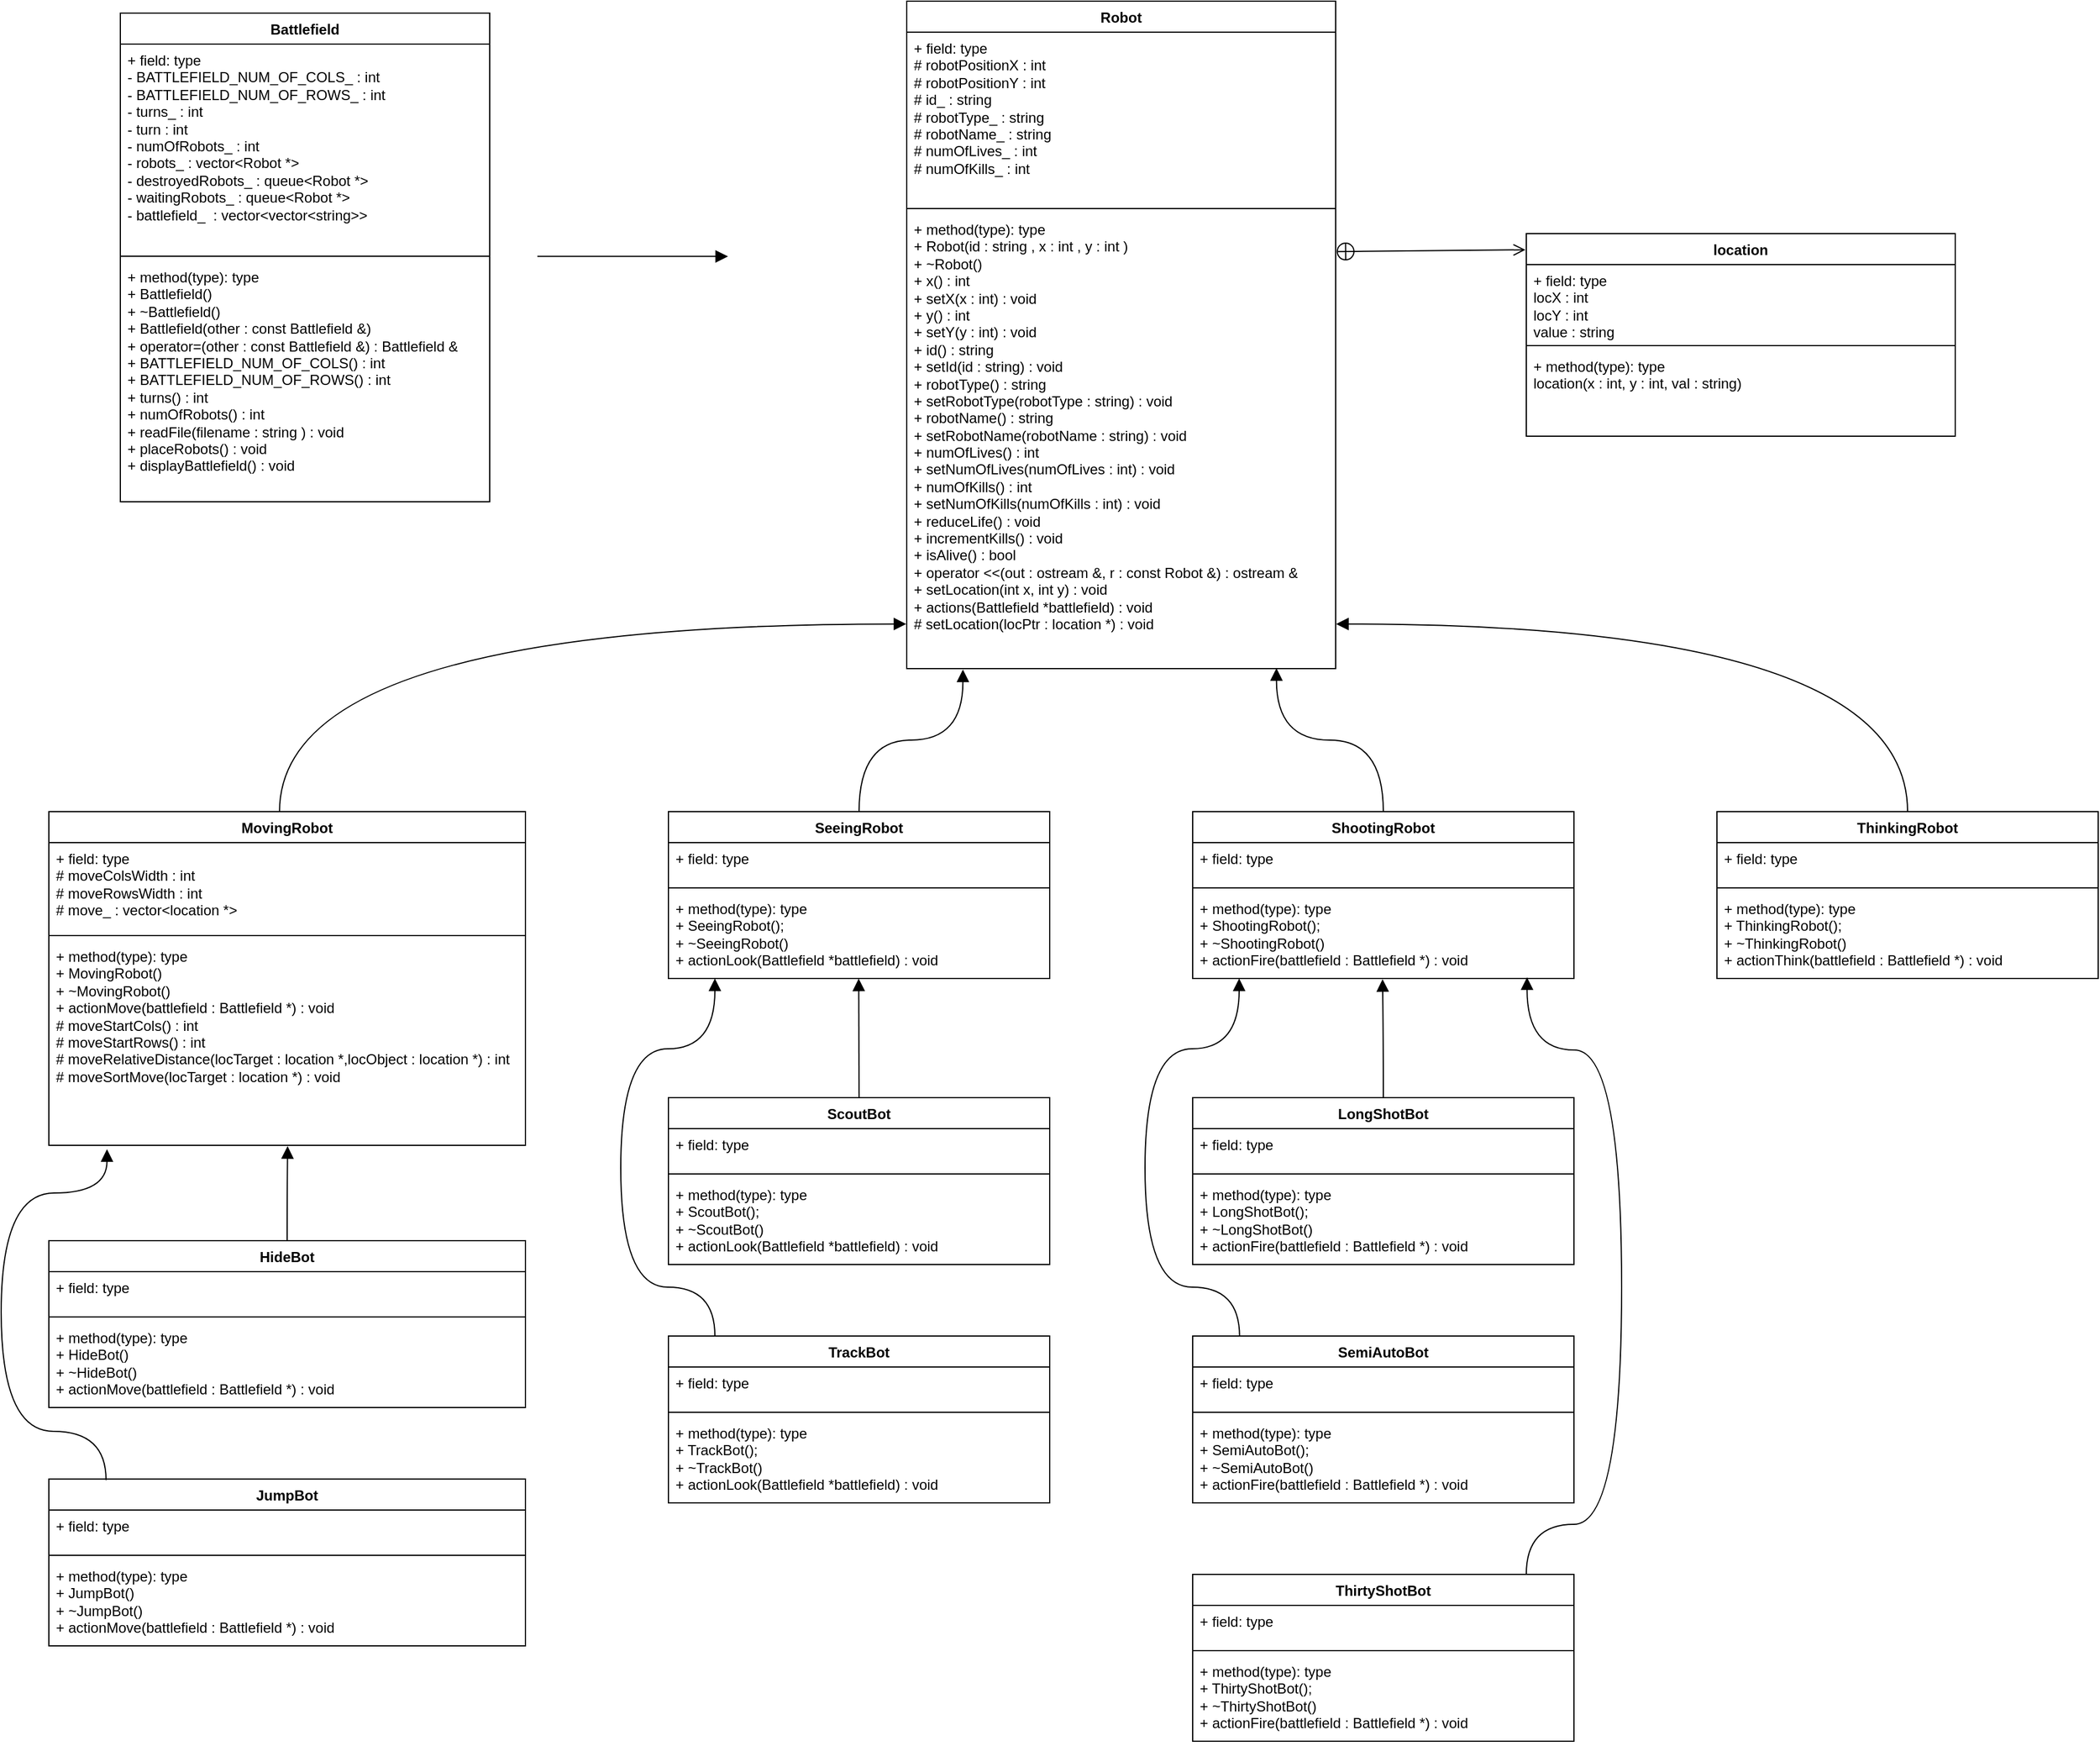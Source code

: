 <mxfile version="27.0.9">
  <diagram id="zoCXydCkctltuRsv51IL" name="Page-1">
    <mxGraphModel dx="782" dy="1048" grid="1" gridSize="10" guides="1" tooltips="1" connect="1" arrows="1" fold="1" page="1" pageScale="1" pageWidth="850" pageHeight="1100" math="0" shadow="0">
      <root>
        <mxCell id="0" />
        <mxCell id="1" parent="0" />
        <mxCell id="tIdZeXWYgV82YrUBsXAL-1" value="Robot" style="swimlane;fontStyle=1;align=center;verticalAlign=top;childLayout=stackLayout;horizontal=1;startSize=26;horizontalStack=0;resizeParent=1;resizeParentMax=0;resizeLast=0;collapsible=1;marginBottom=0;whiteSpace=wrap;html=1;" parent="1" vertex="1">
          <mxGeometry x="1280" y="120" width="360" height="560" as="geometry" />
        </mxCell>
        <mxCell id="tIdZeXWYgV82YrUBsXAL-2" value="&lt;div&gt;+ field: type&lt;/div&gt;&lt;div&gt;# robotPositionX : int&lt;/div&gt;&lt;div&gt;# robotPositionY : int&lt;/div&gt;&lt;div&gt;# id_ : string&lt;/div&gt;&lt;div&gt;# robotType_ : string&lt;/div&gt;&lt;div&gt;# robotName_ : string&lt;/div&gt;&lt;div&gt;# numOfLives_ : int&lt;/div&gt;&lt;div&gt;# numOfKills_ : int&lt;/div&gt;" style="text;strokeColor=none;fillColor=none;align=left;verticalAlign=top;spacingLeft=4;spacingRight=4;overflow=hidden;rotatable=0;points=[[0,0.5],[1,0.5]];portConstraint=eastwest;whiteSpace=wrap;html=1;" parent="tIdZeXWYgV82YrUBsXAL-1" vertex="1">
          <mxGeometry y="26" width="360" height="144" as="geometry" />
        </mxCell>
        <mxCell id="tIdZeXWYgV82YrUBsXAL-3" value="" style="line;strokeWidth=1;fillColor=none;align=left;verticalAlign=middle;spacingTop=-1;spacingLeft=3;spacingRight=3;rotatable=0;labelPosition=right;points=[];portConstraint=eastwest;strokeColor=inherit;" parent="tIdZeXWYgV82YrUBsXAL-1" vertex="1">
          <mxGeometry y="170" width="360" height="8" as="geometry" />
        </mxCell>
        <mxCell id="tIdZeXWYgV82YrUBsXAL-4" value="&lt;div&gt;+ method(type): type&lt;/div&gt;&lt;div&gt;+ Robot(id : string , x : int , y : int )&lt;/div&gt;&lt;div&gt;+ ~Robot()&lt;/div&gt;&lt;div&gt;+ x() : int&lt;/div&gt;&lt;div&gt;+ setX(x : int) : void&lt;/div&gt;&lt;div&gt;+ y() : int&lt;/div&gt;&lt;div&gt;+ setY(y : int) : void &lt;br&gt;&lt;/div&gt;&lt;div&gt;+ id() : string&lt;/div&gt;&lt;div&gt;+ setId(id : string) : void&lt;/div&gt;&lt;div&gt;+ robotType() : string&lt;/div&gt;&lt;div&gt;+ setRobotType(robotType : string) : void&lt;/div&gt;&lt;div&gt;+ robotName() : string&lt;/div&gt;&lt;div&gt;+ setRobotName(robotName : string) : void&lt;/div&gt;&lt;div&gt;+ numOfLives() : int&lt;/div&gt;&lt;div&gt;+ setNumOfLives(numOfLives : int) : void&lt;/div&gt;&lt;div&gt;+ numOfKills() : int&lt;/div&gt;&lt;div&gt;+ setNumOfKills(numOfKills : int) : void&lt;/div&gt;&lt;div&gt;+ reduceLife() : void&lt;/div&gt;&lt;div&gt;+ incrementKills() : void&lt;/div&gt;&lt;div&gt;+ isAlive() : bool&lt;/div&gt;&lt;div&gt;+ operator &amp;lt;&amp;lt;(out : ostream &amp;amp;, r : const Robot &amp;amp;) : ostream &amp;amp;&lt;/div&gt;&lt;div&gt;+ setLocation(int x, int y) : void&lt;/div&gt;&lt;div&gt;+ actions(Battlefield *battlefield) : void&lt;/div&gt;&lt;div&gt;# setLocation(locPtr : location *) : void&lt;/div&gt;" style="text;strokeColor=none;fillColor=none;align=left;verticalAlign=top;spacingLeft=4;spacingRight=4;overflow=hidden;rotatable=0;points=[[0,0.5],[1,0.5]];portConstraint=eastwest;whiteSpace=wrap;html=1;" parent="tIdZeXWYgV82YrUBsXAL-1" vertex="1">
          <mxGeometry y="178" width="360" height="382" as="geometry" />
        </mxCell>
        <mxCell id="ncXmUl3r5JDv5Fd3TMFn-1" value="Battlefield" style="swimlane;fontStyle=1;align=center;verticalAlign=top;childLayout=stackLayout;horizontal=1;startSize=26;horizontalStack=0;resizeParent=1;resizeParentMax=0;resizeLast=0;collapsible=1;marginBottom=0;whiteSpace=wrap;html=1;" parent="1" vertex="1">
          <mxGeometry x="620" y="130" width="310" height="410" as="geometry" />
        </mxCell>
        <mxCell id="ncXmUl3r5JDv5Fd3TMFn-2" value="&lt;div&gt;+ field: type&lt;br&gt;- BATTLEFIELD_NUM_OF_COLS_ : int&lt;/div&gt;&lt;div&gt;- BATTLEFIELD_NUM_OF_ROWS_ : int&lt;br&gt;- turns_ : int&amp;nbsp;&lt;/div&gt;&lt;div&gt;- turn :&amp;nbsp;int&lt;/div&gt;&lt;div&gt;- numOfRobots_ : int&lt;/div&gt;&lt;div&gt;- robots_ : vector&amp;lt;Robot *&amp;gt;&lt;br&gt;- destroyedRobots_ : queue&amp;lt;Robot *&amp;gt;&lt;br&gt;- waitingRobots_ : queue&amp;lt;Robot *&amp;gt;&lt;br&gt;- battlefield_&amp;nbsp; : vector&amp;lt;vector&amp;lt;string&amp;gt;&amp;gt;&lt;/div&gt;" style="text;strokeColor=none;fillColor=none;align=left;verticalAlign=top;spacingLeft=4;spacingRight=4;overflow=hidden;rotatable=0;points=[[0,0.5],[1,0.5]];portConstraint=eastwest;whiteSpace=wrap;html=1;" parent="ncXmUl3r5JDv5Fd3TMFn-1" vertex="1">
          <mxGeometry y="26" width="310" height="174" as="geometry" />
        </mxCell>
        <mxCell id="ncXmUl3r5JDv5Fd3TMFn-3" value="" style="line;strokeWidth=1;fillColor=none;align=left;verticalAlign=middle;spacingTop=-1;spacingLeft=3;spacingRight=3;rotatable=0;labelPosition=right;points=[];portConstraint=eastwest;strokeColor=inherit;" parent="ncXmUl3r5JDv5Fd3TMFn-1" vertex="1">
          <mxGeometry y="200" width="310" height="8" as="geometry" />
        </mxCell>
        <mxCell id="ncXmUl3r5JDv5Fd3TMFn-4" value="+ method(type): type&lt;br&gt;+ Battlefield()&lt;br&gt;+ ~Battlefield()&lt;br&gt;+ Battlefield(other : const Battlefield &amp;amp;)&lt;br&gt;+ operator=(other : const Battlefield &amp;amp;) : Battlefield &amp;amp;&lt;br&gt;+ BATTLEFIELD_NUM_OF_COLS() : int&lt;br&gt;+ BATTLEFIELD_NUM_OF_ROWS() : int&lt;br&gt;+ turns() : int&lt;br&gt;+ numOfRobots() : int&lt;br&gt;+ readFile(filename : string ) : void&lt;br&gt;+ placeRobots() : void&lt;br&gt;+ displayBattlefield() : void" style="text;strokeColor=none;fillColor=none;align=left;verticalAlign=top;spacingLeft=4;spacingRight=4;overflow=hidden;rotatable=0;points=[[0,0.5],[1,0.5]];portConstraint=eastwest;whiteSpace=wrap;html=1;" parent="ncXmUl3r5JDv5Fd3TMFn-1" vertex="1">
          <mxGeometry y="208" width="310" height="202" as="geometry" />
        </mxCell>
        <mxCell id="oOBSI1VlpClQHZ700OyM-1" value="MovingRobot" style="swimlane;fontStyle=1;align=center;verticalAlign=top;childLayout=stackLayout;horizontal=1;startSize=26;horizontalStack=0;resizeParent=1;resizeParentMax=0;resizeLast=0;collapsible=1;marginBottom=0;whiteSpace=wrap;html=1;" parent="1" vertex="1">
          <mxGeometry x="560" y="800" width="400" height="280" as="geometry" />
        </mxCell>
        <mxCell id="oOBSI1VlpClQHZ700OyM-2" value="&lt;div&gt;+ field: type&lt;/div&gt;&lt;div&gt;# moveColsWidth : int&lt;/div&gt;&lt;div&gt;# moveRowsWidth : int&lt;br&gt;# move_ : vector&amp;lt;location *&amp;gt;&lt;/div&gt;" style="text;strokeColor=none;fillColor=none;align=left;verticalAlign=top;spacingLeft=4;spacingRight=4;overflow=hidden;rotatable=0;points=[[0,0.5],[1,0.5]];portConstraint=eastwest;whiteSpace=wrap;html=1;" parent="oOBSI1VlpClQHZ700OyM-1" vertex="1">
          <mxGeometry y="26" width="400" height="74" as="geometry" />
        </mxCell>
        <mxCell id="oOBSI1VlpClQHZ700OyM-3" value="" style="line;strokeWidth=1;fillColor=none;align=left;verticalAlign=middle;spacingTop=-1;spacingLeft=3;spacingRight=3;rotatable=0;labelPosition=right;points=[];portConstraint=eastwest;strokeColor=inherit;" parent="oOBSI1VlpClQHZ700OyM-1" vertex="1">
          <mxGeometry y="100" width="400" height="8" as="geometry" />
        </mxCell>
        <mxCell id="oOBSI1VlpClQHZ700OyM-4" value="&lt;div&gt;+ method(type): type&lt;/div&gt;&lt;div&gt;+ MovingRobot()&lt;/div&gt;&lt;div&gt;+ ~MovingRobot()&lt;/div&gt;+ actionMove(battlefield : Battlefield *) : void&lt;br&gt;&lt;div&gt;# moveStartCols() : int&lt;/div&gt;&lt;div&gt;# moveStartRows() : int&lt;/div&gt;&lt;div&gt;# moveRelativeDistance(locTarget : location *,locObject : location *) : int&lt;/div&gt;&lt;div&gt;# moveSortMove(locTarget : location *) : void&lt;/div&gt;" style="text;strokeColor=none;fillColor=none;align=left;verticalAlign=top;spacingLeft=4;spacingRight=4;overflow=hidden;rotatable=0;points=[[0,0.5],[1,0.5]];portConstraint=eastwest;whiteSpace=wrap;html=1;" parent="oOBSI1VlpClQHZ700OyM-1" vertex="1">
          <mxGeometry y="108" width="400" height="172" as="geometry" />
        </mxCell>
        <mxCell id="oOBSI1VlpClQHZ700OyM-5" value="SeeingRobot" style="swimlane;fontStyle=1;align=center;verticalAlign=top;childLayout=stackLayout;horizontal=1;startSize=26;horizontalStack=0;resizeParent=1;resizeParentMax=0;resizeLast=0;collapsible=1;marginBottom=0;whiteSpace=wrap;html=1;" parent="1" vertex="1">
          <mxGeometry x="1080" y="800" width="320" height="140" as="geometry" />
        </mxCell>
        <mxCell id="oOBSI1VlpClQHZ700OyM-6" value="&lt;div&gt;+ field: type&lt;/div&gt;&lt;div&gt;&lt;br&gt;&lt;/div&gt;" style="text;strokeColor=none;fillColor=none;align=left;verticalAlign=top;spacingLeft=4;spacingRight=4;overflow=hidden;rotatable=0;points=[[0,0.5],[1,0.5]];portConstraint=eastwest;whiteSpace=wrap;html=1;" parent="oOBSI1VlpClQHZ700OyM-5" vertex="1">
          <mxGeometry y="26" width="320" height="34" as="geometry" />
        </mxCell>
        <mxCell id="oOBSI1VlpClQHZ700OyM-7" value="" style="line;strokeWidth=1;fillColor=none;align=left;verticalAlign=middle;spacingTop=-1;spacingLeft=3;spacingRight=3;rotatable=0;labelPosition=right;points=[];portConstraint=eastwest;strokeColor=inherit;" parent="oOBSI1VlpClQHZ700OyM-5" vertex="1">
          <mxGeometry y="60" width="320" height="8" as="geometry" />
        </mxCell>
        <mxCell id="oOBSI1VlpClQHZ700OyM-8" value="&lt;div&gt;+ method(type): type&lt;/div&gt;&lt;div&gt;+ SeeingRobot();&lt;/div&gt;&lt;div&gt;+ ~SeeingRobot()&lt;/div&gt;+ actionLook(Battlefield *battlefield) : void" style="text;strokeColor=none;fillColor=none;align=left;verticalAlign=top;spacingLeft=4;spacingRight=4;overflow=hidden;rotatable=0;points=[[0,0.5],[1,0.5]];portConstraint=eastwest;whiteSpace=wrap;html=1;" parent="oOBSI1VlpClQHZ700OyM-5" vertex="1">
          <mxGeometry y="68" width="320" height="72" as="geometry" />
        </mxCell>
        <mxCell id="oOBSI1VlpClQHZ700OyM-9" value="ShootingRobot" style="swimlane;fontStyle=1;align=center;verticalAlign=top;childLayout=stackLayout;horizontal=1;startSize=26;horizontalStack=0;resizeParent=1;resizeParentMax=0;resizeLast=0;collapsible=1;marginBottom=0;whiteSpace=wrap;html=1;" parent="1" vertex="1">
          <mxGeometry x="1520" y="800" width="320" height="140" as="geometry" />
        </mxCell>
        <mxCell id="oOBSI1VlpClQHZ700OyM-10" value="&lt;div&gt;+ field: type&lt;/div&gt;&lt;div&gt;&lt;br&gt;&lt;/div&gt;" style="text;strokeColor=none;fillColor=none;align=left;verticalAlign=top;spacingLeft=4;spacingRight=4;overflow=hidden;rotatable=0;points=[[0,0.5],[1,0.5]];portConstraint=eastwest;whiteSpace=wrap;html=1;" parent="oOBSI1VlpClQHZ700OyM-9" vertex="1">
          <mxGeometry y="26" width="320" height="34" as="geometry" />
        </mxCell>
        <mxCell id="oOBSI1VlpClQHZ700OyM-11" value="" style="line;strokeWidth=1;fillColor=none;align=left;verticalAlign=middle;spacingTop=-1;spacingLeft=3;spacingRight=3;rotatable=0;labelPosition=right;points=[];portConstraint=eastwest;strokeColor=inherit;" parent="oOBSI1VlpClQHZ700OyM-9" vertex="1">
          <mxGeometry y="60" width="320" height="8" as="geometry" />
        </mxCell>
        <mxCell id="oOBSI1VlpClQHZ700OyM-12" value="&lt;div&gt;+ method(type): type&lt;/div&gt;+ ShootingRobot();&lt;br&gt;&lt;div&gt;+ ~ShootingRobot()&lt;/div&gt;&lt;div&gt;+ actionFire(battlefield : Battlefield *) : void&lt;/div&gt;" style="text;strokeColor=none;fillColor=none;align=left;verticalAlign=top;spacingLeft=4;spacingRight=4;overflow=hidden;rotatable=0;points=[[0,0.5],[1,0.5]];portConstraint=eastwest;whiteSpace=wrap;html=1;" parent="oOBSI1VlpClQHZ700OyM-9" vertex="1">
          <mxGeometry y="68" width="320" height="72" as="geometry" />
        </mxCell>
        <mxCell id="oOBSI1VlpClQHZ700OyM-13" value="ThinkingRobot" style="swimlane;fontStyle=1;align=center;verticalAlign=top;childLayout=stackLayout;horizontal=1;startSize=26;horizontalStack=0;resizeParent=1;resizeParentMax=0;resizeLast=0;collapsible=1;marginBottom=0;whiteSpace=wrap;html=1;" parent="1" vertex="1">
          <mxGeometry x="1960" y="800" width="320" height="140" as="geometry" />
        </mxCell>
        <mxCell id="oOBSI1VlpClQHZ700OyM-14" value="&lt;div&gt;+ field: type&lt;/div&gt;&lt;div&gt;&lt;br&gt;&lt;/div&gt;" style="text;strokeColor=none;fillColor=none;align=left;verticalAlign=top;spacingLeft=4;spacingRight=4;overflow=hidden;rotatable=0;points=[[0,0.5],[1,0.5]];portConstraint=eastwest;whiteSpace=wrap;html=1;" parent="oOBSI1VlpClQHZ700OyM-13" vertex="1">
          <mxGeometry y="26" width="320" height="34" as="geometry" />
        </mxCell>
        <mxCell id="oOBSI1VlpClQHZ700OyM-15" value="" style="line;strokeWidth=1;fillColor=none;align=left;verticalAlign=middle;spacingTop=-1;spacingLeft=3;spacingRight=3;rotatable=0;labelPosition=right;points=[];portConstraint=eastwest;strokeColor=inherit;" parent="oOBSI1VlpClQHZ700OyM-13" vertex="1">
          <mxGeometry y="60" width="320" height="8" as="geometry" />
        </mxCell>
        <mxCell id="oOBSI1VlpClQHZ700OyM-16" value="&lt;div&gt;+ method(type): type&lt;/div&gt;&lt;div&gt;+ ThinkingRobot();&lt;/div&gt;&lt;div&gt;+ ~ThinkingRobot()&lt;/div&gt;&lt;div&gt;+ actionThink(battlefield : Battlefield *) : void&lt;/div&gt;" style="text;strokeColor=none;fillColor=none;align=left;verticalAlign=top;spacingLeft=4;spacingRight=4;overflow=hidden;rotatable=0;points=[[0,0.5],[1,0.5]];portConstraint=eastwest;whiteSpace=wrap;html=1;" parent="oOBSI1VlpClQHZ700OyM-13" vertex="1">
          <mxGeometry y="68" width="320" height="72" as="geometry" />
        </mxCell>
        <mxCell id="oOBSI1VlpClQHZ700OyM-20" value="" style="endArrow=block;endFill=1;html=1;edgeStyle=orthogonalEdgeStyle;align=left;verticalAlign=top;rounded=0;fontSize=12;startSize=8;endSize=8;curved=1;" parent="1" edge="1">
          <mxGeometry x="-1" relative="1" as="geometry">
            <mxPoint x="970" y="334.17" as="sourcePoint" />
            <mxPoint x="1130" y="334.17" as="targetPoint" />
          </mxGeometry>
        </mxCell>
        <mxCell id="oOBSI1VlpClQHZ700OyM-22" value="" style="endArrow=block;endFill=1;html=1;edgeStyle=orthogonalEdgeStyle;align=left;verticalAlign=top;rounded=0;fontSize=12;startSize=8;endSize=8;curved=1;exitX=0.484;exitY=0;exitDx=0;exitDy=0;exitPerimeter=0;entryX=-0.001;entryY=0.902;entryDx=0;entryDy=0;entryPerimeter=0;" parent="1" source="oOBSI1VlpClQHZ700OyM-1" target="tIdZeXWYgV82YrUBsXAL-4" edge="1">
          <mxGeometry x="-1" relative="1" as="geometry">
            <mxPoint x="960" y="760" as="sourcePoint" />
            <mxPoint x="1120" y="760" as="targetPoint" />
          </mxGeometry>
        </mxCell>
        <mxCell id="oOBSI1VlpClQHZ700OyM-23" value="" style="endArrow=block;endFill=1;html=1;edgeStyle=orthogonalEdgeStyle;align=left;verticalAlign=top;rounded=0;fontSize=12;startSize=8;endSize=8;curved=1;exitX=0.5;exitY=0;exitDx=0;exitDy=0;entryX=0.131;entryY=1.002;entryDx=0;entryDy=0;entryPerimeter=0;" parent="1" source="oOBSI1VlpClQHZ700OyM-5" target="tIdZeXWYgV82YrUBsXAL-4" edge="1">
          <mxGeometry x="-1" relative="1" as="geometry">
            <mxPoint x="1260" y="770" as="sourcePoint" />
            <mxPoint x="1370" y="710" as="targetPoint" />
          </mxGeometry>
        </mxCell>
        <mxCell id="oOBSI1VlpClQHZ700OyM-24" value="" style="endArrow=block;endFill=1;html=1;edgeStyle=orthogonalEdgeStyle;align=left;verticalAlign=top;rounded=0;fontSize=12;startSize=8;endSize=8;curved=1;exitX=0.5;exitY=0;exitDx=0;exitDy=0;entryX=0.862;entryY=0.999;entryDx=0;entryDy=0;entryPerimeter=0;" parent="1" source="oOBSI1VlpClQHZ700OyM-9" target="tIdZeXWYgV82YrUBsXAL-4" edge="1">
          <mxGeometry x="-1" relative="1" as="geometry">
            <mxPoint x="1720" y="770" as="sourcePoint" />
            <mxPoint x="1640" y="740" as="targetPoint" />
          </mxGeometry>
        </mxCell>
        <mxCell id="oOBSI1VlpClQHZ700OyM-25" value="" style="endArrow=block;endFill=1;html=1;edgeStyle=orthogonalEdgeStyle;align=left;verticalAlign=top;rounded=0;fontSize=12;startSize=8;endSize=8;curved=1;exitX=0.5;exitY=0;exitDx=0;exitDy=0;entryX=1.001;entryY=0.902;entryDx=0;entryDy=0;entryPerimeter=0;" parent="1" source="oOBSI1VlpClQHZ700OyM-13" target="tIdZeXWYgV82YrUBsXAL-4" edge="1">
          <mxGeometry x="-1" relative="1" as="geometry">
            <mxPoint x="1970" y="800" as="sourcePoint" />
            <mxPoint x="1930" y="730" as="targetPoint" />
          </mxGeometry>
        </mxCell>
        <mxCell id="tBobR_7DxXMw_WLZoEAN-1" value="JumpBot" style="swimlane;fontStyle=1;align=center;verticalAlign=top;childLayout=stackLayout;horizontal=1;startSize=26;horizontalStack=0;resizeParent=1;resizeParentMax=0;resizeLast=0;collapsible=1;marginBottom=0;whiteSpace=wrap;html=1;" parent="1" vertex="1">
          <mxGeometry x="560" y="1360" width="400" height="140" as="geometry" />
        </mxCell>
        <mxCell id="tBobR_7DxXMw_WLZoEAN-2" value="&lt;div&gt;+ field: type&lt;/div&gt;&lt;div&gt;&lt;br&gt;&lt;/div&gt;" style="text;strokeColor=none;fillColor=none;align=left;verticalAlign=top;spacingLeft=4;spacingRight=4;overflow=hidden;rotatable=0;points=[[0,0.5],[1,0.5]];portConstraint=eastwest;whiteSpace=wrap;html=1;" parent="tBobR_7DxXMw_WLZoEAN-1" vertex="1">
          <mxGeometry y="26" width="400" height="34" as="geometry" />
        </mxCell>
        <mxCell id="tBobR_7DxXMw_WLZoEAN-3" value="" style="line;strokeWidth=1;fillColor=none;align=left;verticalAlign=middle;spacingTop=-1;spacingLeft=3;spacingRight=3;rotatable=0;labelPosition=right;points=[];portConstraint=eastwest;strokeColor=inherit;" parent="tBobR_7DxXMw_WLZoEAN-1" vertex="1">
          <mxGeometry y="60" width="400" height="8" as="geometry" />
        </mxCell>
        <mxCell id="tBobR_7DxXMw_WLZoEAN-4" value="&lt;div&gt;+ method(type): type&lt;/div&gt;&lt;div&gt;+&amp;nbsp;JumpBot()&lt;/div&gt;&lt;div&gt;+ ~JumpBot()&lt;/div&gt;+ actionMove(battlefield : Battlefield *) : void" style="text;strokeColor=none;fillColor=none;align=left;verticalAlign=top;spacingLeft=4;spacingRight=4;overflow=hidden;rotatable=0;points=[[0,0.5],[1,0.5]];portConstraint=eastwest;whiteSpace=wrap;html=1;" parent="tBobR_7DxXMw_WLZoEAN-1" vertex="1">
          <mxGeometry y="68" width="400" height="72" as="geometry" />
        </mxCell>
        <mxCell id="tBobR_7DxXMw_WLZoEAN-5" value="HideBot" style="swimlane;fontStyle=1;align=center;verticalAlign=top;childLayout=stackLayout;horizontal=1;startSize=26;horizontalStack=0;resizeParent=1;resizeParentMax=0;resizeLast=0;collapsible=1;marginBottom=0;whiteSpace=wrap;html=1;" parent="1" vertex="1">
          <mxGeometry x="560" y="1160" width="400" height="140" as="geometry" />
        </mxCell>
        <mxCell id="tBobR_7DxXMw_WLZoEAN-6" value="&lt;div&gt;+ field: type&lt;/div&gt;&lt;div&gt;&lt;br&gt;&lt;/div&gt;" style="text;strokeColor=none;fillColor=none;align=left;verticalAlign=top;spacingLeft=4;spacingRight=4;overflow=hidden;rotatable=0;points=[[0,0.5],[1,0.5]];portConstraint=eastwest;whiteSpace=wrap;html=1;" parent="tBobR_7DxXMw_WLZoEAN-5" vertex="1">
          <mxGeometry y="26" width="400" height="34" as="geometry" />
        </mxCell>
        <mxCell id="tBobR_7DxXMw_WLZoEAN-7" value="" style="line;strokeWidth=1;fillColor=none;align=left;verticalAlign=middle;spacingTop=-1;spacingLeft=3;spacingRight=3;rotatable=0;labelPosition=right;points=[];portConstraint=eastwest;strokeColor=inherit;" parent="tBobR_7DxXMw_WLZoEAN-5" vertex="1">
          <mxGeometry y="60" width="400" height="8" as="geometry" />
        </mxCell>
        <mxCell id="tBobR_7DxXMw_WLZoEAN-8" value="&lt;div&gt;+ method(type): type&lt;/div&gt;&lt;div&gt;+ HideBot()&lt;/div&gt;&lt;div&gt;+ ~HideBot()&lt;/div&gt;+ actionMove(battlefield : Battlefield *) : void" style="text;strokeColor=none;fillColor=none;align=left;verticalAlign=top;spacingLeft=4;spacingRight=4;overflow=hidden;rotatable=0;points=[[0,0.5],[1,0.5]];portConstraint=eastwest;whiteSpace=wrap;html=1;" parent="tBobR_7DxXMw_WLZoEAN-5" vertex="1">
          <mxGeometry y="68" width="400" height="72" as="geometry" />
        </mxCell>
        <mxCell id="tBobR_7DxXMw_WLZoEAN-9" value="LongShotBot" style="swimlane;fontStyle=1;align=center;verticalAlign=top;childLayout=stackLayout;horizontal=1;startSize=26;horizontalStack=0;resizeParent=1;resizeParentMax=0;resizeLast=0;collapsible=1;marginBottom=0;whiteSpace=wrap;html=1;" parent="1" vertex="1">
          <mxGeometry x="1520" y="1040" width="320" height="140" as="geometry" />
        </mxCell>
        <mxCell id="tBobR_7DxXMw_WLZoEAN-10" value="&lt;div&gt;+ field: type&lt;/div&gt;&lt;div&gt;&lt;br&gt;&lt;/div&gt;" style="text;strokeColor=none;fillColor=none;align=left;verticalAlign=top;spacingLeft=4;spacingRight=4;overflow=hidden;rotatable=0;points=[[0,0.5],[1,0.5]];portConstraint=eastwest;whiteSpace=wrap;html=1;" parent="tBobR_7DxXMw_WLZoEAN-9" vertex="1">
          <mxGeometry y="26" width="320" height="34" as="geometry" />
        </mxCell>
        <mxCell id="tBobR_7DxXMw_WLZoEAN-11" value="" style="line;strokeWidth=1;fillColor=none;align=left;verticalAlign=middle;spacingTop=-1;spacingLeft=3;spacingRight=3;rotatable=0;labelPosition=right;points=[];portConstraint=eastwest;strokeColor=inherit;" parent="tBobR_7DxXMw_WLZoEAN-9" vertex="1">
          <mxGeometry y="60" width="320" height="8" as="geometry" />
        </mxCell>
        <mxCell id="tBobR_7DxXMw_WLZoEAN-12" value="&lt;div&gt;+ method(type): type&lt;/div&gt;+&amp;nbsp;LongShotBot();&lt;br&gt;&lt;div&gt;+ ~LongShotBot()&lt;/div&gt;&lt;div&gt;+ actionFire(battlefield : Battlefield *) : void&lt;/div&gt;" style="text;strokeColor=none;fillColor=none;align=left;verticalAlign=top;spacingLeft=4;spacingRight=4;overflow=hidden;rotatable=0;points=[[0,0.5],[1,0.5]];portConstraint=eastwest;whiteSpace=wrap;html=1;" parent="tBobR_7DxXMw_WLZoEAN-9" vertex="1">
          <mxGeometry y="68" width="320" height="72" as="geometry" />
        </mxCell>
        <mxCell id="tBobR_7DxXMw_WLZoEAN-13" value="SemiAutoBot" style="swimlane;fontStyle=1;align=center;verticalAlign=top;childLayout=stackLayout;horizontal=1;startSize=26;horizontalStack=0;resizeParent=1;resizeParentMax=0;resizeLast=0;collapsible=1;marginBottom=0;whiteSpace=wrap;html=1;" parent="1" vertex="1">
          <mxGeometry x="1520" y="1240" width="320" height="140" as="geometry" />
        </mxCell>
        <mxCell id="tBobR_7DxXMw_WLZoEAN-14" value="&lt;div&gt;+ field: type&lt;/div&gt;&lt;div&gt;&lt;br&gt;&lt;/div&gt;" style="text;strokeColor=none;fillColor=none;align=left;verticalAlign=top;spacingLeft=4;spacingRight=4;overflow=hidden;rotatable=0;points=[[0,0.5],[1,0.5]];portConstraint=eastwest;whiteSpace=wrap;html=1;" parent="tBobR_7DxXMw_WLZoEAN-13" vertex="1">
          <mxGeometry y="26" width="320" height="34" as="geometry" />
        </mxCell>
        <mxCell id="tBobR_7DxXMw_WLZoEAN-15" value="" style="line;strokeWidth=1;fillColor=none;align=left;verticalAlign=middle;spacingTop=-1;spacingLeft=3;spacingRight=3;rotatable=0;labelPosition=right;points=[];portConstraint=eastwest;strokeColor=inherit;" parent="tBobR_7DxXMw_WLZoEAN-13" vertex="1">
          <mxGeometry y="60" width="320" height="8" as="geometry" />
        </mxCell>
        <mxCell id="tBobR_7DxXMw_WLZoEAN-16" value="&lt;div&gt;+ method(type): type&lt;/div&gt;+&amp;nbsp;SemiAutoBot();&lt;br&gt;&lt;div&gt;+ ~SemiAutoBot()&lt;/div&gt;&lt;div&gt;+ actionFire(battlefield : Battlefield *) : void&lt;/div&gt;" style="text;strokeColor=none;fillColor=none;align=left;verticalAlign=top;spacingLeft=4;spacingRight=4;overflow=hidden;rotatable=0;points=[[0,0.5],[1,0.5]];portConstraint=eastwest;whiteSpace=wrap;html=1;" parent="tBobR_7DxXMw_WLZoEAN-13" vertex="1">
          <mxGeometry y="68" width="320" height="72" as="geometry" />
        </mxCell>
        <mxCell id="tBobR_7DxXMw_WLZoEAN-17" value="ThirtyShotBot" style="swimlane;fontStyle=1;align=center;verticalAlign=top;childLayout=stackLayout;horizontal=1;startSize=26;horizontalStack=0;resizeParent=1;resizeParentMax=0;resizeLast=0;collapsible=1;marginBottom=0;whiteSpace=wrap;html=1;" parent="1" vertex="1">
          <mxGeometry x="1520" y="1440" width="320" height="140" as="geometry" />
        </mxCell>
        <mxCell id="tBobR_7DxXMw_WLZoEAN-18" value="&lt;div&gt;+ field: type&lt;/div&gt;&lt;div&gt;&lt;br&gt;&lt;/div&gt;" style="text;strokeColor=none;fillColor=none;align=left;verticalAlign=top;spacingLeft=4;spacingRight=4;overflow=hidden;rotatable=0;points=[[0,0.5],[1,0.5]];portConstraint=eastwest;whiteSpace=wrap;html=1;" parent="tBobR_7DxXMw_WLZoEAN-17" vertex="1">
          <mxGeometry y="26" width="320" height="34" as="geometry" />
        </mxCell>
        <mxCell id="tBobR_7DxXMw_WLZoEAN-19" value="" style="line;strokeWidth=1;fillColor=none;align=left;verticalAlign=middle;spacingTop=-1;spacingLeft=3;spacingRight=3;rotatable=0;labelPosition=right;points=[];portConstraint=eastwest;strokeColor=inherit;" parent="tBobR_7DxXMw_WLZoEAN-17" vertex="1">
          <mxGeometry y="60" width="320" height="8" as="geometry" />
        </mxCell>
        <mxCell id="tBobR_7DxXMw_WLZoEAN-20" value="&lt;div&gt;+ method(type): type&lt;/div&gt;+ ThirtyShotBot();&lt;br&gt;&lt;div&gt;+ ~ThirtyShotBot()&lt;/div&gt;&lt;div&gt;+ actionFire(battlefield : Battlefield *) : void&lt;/div&gt;" style="text;strokeColor=none;fillColor=none;align=left;verticalAlign=top;spacingLeft=4;spacingRight=4;overflow=hidden;rotatable=0;points=[[0,0.5],[1,0.5]];portConstraint=eastwest;whiteSpace=wrap;html=1;" parent="tBobR_7DxXMw_WLZoEAN-17" vertex="1">
          <mxGeometry y="68" width="320" height="72" as="geometry" />
        </mxCell>
        <mxCell id="tBobR_7DxXMw_WLZoEAN-21" value="ScoutBot" style="swimlane;fontStyle=1;align=center;verticalAlign=top;childLayout=stackLayout;horizontal=1;startSize=26;horizontalStack=0;resizeParent=1;resizeParentMax=0;resizeLast=0;collapsible=1;marginBottom=0;whiteSpace=wrap;html=1;" parent="1" vertex="1">
          <mxGeometry x="1080" y="1040" width="320" height="140" as="geometry" />
        </mxCell>
        <mxCell id="tBobR_7DxXMw_WLZoEAN-22" value="&lt;div&gt;+ field: type&lt;/div&gt;&lt;div&gt;&lt;br&gt;&lt;/div&gt;" style="text;strokeColor=none;fillColor=none;align=left;verticalAlign=top;spacingLeft=4;spacingRight=4;overflow=hidden;rotatable=0;points=[[0,0.5],[1,0.5]];portConstraint=eastwest;whiteSpace=wrap;html=1;" parent="tBobR_7DxXMw_WLZoEAN-21" vertex="1">
          <mxGeometry y="26" width="320" height="34" as="geometry" />
        </mxCell>
        <mxCell id="tBobR_7DxXMw_WLZoEAN-23" value="" style="line;strokeWidth=1;fillColor=none;align=left;verticalAlign=middle;spacingTop=-1;spacingLeft=3;spacingRight=3;rotatable=0;labelPosition=right;points=[];portConstraint=eastwest;strokeColor=inherit;" parent="tBobR_7DxXMw_WLZoEAN-21" vertex="1">
          <mxGeometry y="60" width="320" height="8" as="geometry" />
        </mxCell>
        <mxCell id="tBobR_7DxXMw_WLZoEAN-24" value="&lt;div&gt;+ method(type): type&lt;/div&gt;&lt;div&gt;+&amp;nbsp;ScoutBot();&lt;/div&gt;&lt;div&gt;+ ~ScoutBot()&lt;/div&gt;+ actionLook(Battlefield *battlefield) : void" style="text;strokeColor=none;fillColor=none;align=left;verticalAlign=top;spacingLeft=4;spacingRight=4;overflow=hidden;rotatable=0;points=[[0,0.5],[1,0.5]];portConstraint=eastwest;whiteSpace=wrap;html=1;" parent="tBobR_7DxXMw_WLZoEAN-21" vertex="1">
          <mxGeometry y="68" width="320" height="72" as="geometry" />
        </mxCell>
        <mxCell id="tBobR_7DxXMw_WLZoEAN-25" value="TrackBot" style="swimlane;fontStyle=1;align=center;verticalAlign=top;childLayout=stackLayout;horizontal=1;startSize=26;horizontalStack=0;resizeParent=1;resizeParentMax=0;resizeLast=0;collapsible=1;marginBottom=0;whiteSpace=wrap;html=1;" parent="1" vertex="1">
          <mxGeometry x="1080" y="1240" width="320" height="140" as="geometry" />
        </mxCell>
        <mxCell id="tBobR_7DxXMw_WLZoEAN-26" value="&lt;div&gt;+ field: type&lt;/div&gt;&lt;div&gt;&lt;br&gt;&lt;/div&gt;" style="text;strokeColor=none;fillColor=none;align=left;verticalAlign=top;spacingLeft=4;spacingRight=4;overflow=hidden;rotatable=0;points=[[0,0.5],[1,0.5]];portConstraint=eastwest;whiteSpace=wrap;html=1;" parent="tBobR_7DxXMw_WLZoEAN-25" vertex="1">
          <mxGeometry y="26" width="320" height="34" as="geometry" />
        </mxCell>
        <mxCell id="tBobR_7DxXMw_WLZoEAN-27" value="" style="line;strokeWidth=1;fillColor=none;align=left;verticalAlign=middle;spacingTop=-1;spacingLeft=3;spacingRight=3;rotatable=0;labelPosition=right;points=[];portConstraint=eastwest;strokeColor=inherit;" parent="tBobR_7DxXMw_WLZoEAN-25" vertex="1">
          <mxGeometry y="60" width="320" height="8" as="geometry" />
        </mxCell>
        <mxCell id="tBobR_7DxXMw_WLZoEAN-28" value="&lt;div&gt;+ method(type): type&lt;/div&gt;&lt;div&gt;+ TrackBot();&lt;/div&gt;&lt;div&gt;+ ~TrackBot()&lt;/div&gt;+ actionLook(Battlefield *battlefield) : void" style="text;strokeColor=none;fillColor=none;align=left;verticalAlign=top;spacingLeft=4;spacingRight=4;overflow=hidden;rotatable=0;points=[[0,0.5],[1,0.5]];portConstraint=eastwest;whiteSpace=wrap;html=1;" parent="tBobR_7DxXMw_WLZoEAN-25" vertex="1">
          <mxGeometry y="68" width="320" height="72" as="geometry" />
        </mxCell>
        <mxCell id="tBobR_7DxXMw_WLZoEAN-29" value="" style="endArrow=block;endFill=1;html=1;edgeStyle=orthogonalEdgeStyle;align=left;verticalAlign=top;rounded=0;fontSize=12;startSize=8;endSize=8;curved=1;exitX=0.5;exitY=0;exitDx=0;exitDy=0;entryX=0.501;entryY=1.004;entryDx=0;entryDy=0;entryPerimeter=0;" parent="1" source="tBobR_7DxXMw_WLZoEAN-5" target="oOBSI1VlpClQHZ700OyM-4" edge="1">
          <mxGeometry x="-1" relative="1" as="geometry">
            <mxPoint x="910" y="1020" as="sourcePoint" />
            <mxPoint x="750" y="970" as="targetPoint" />
          </mxGeometry>
        </mxCell>
        <mxCell id="tBobR_7DxXMw_WLZoEAN-31" value="" style="endArrow=block;endFill=1;html=1;edgeStyle=orthogonalEdgeStyle;align=left;verticalAlign=top;rounded=0;fontSize=12;startSize=8;endSize=8;curved=1;exitX=0.12;exitY=0.006;exitDx=0;exitDy=0;exitPerimeter=0;entryX=0.122;entryY=1.019;entryDx=0;entryDy=0;entryPerimeter=0;" parent="1" source="tBobR_7DxXMw_WLZoEAN-1" target="oOBSI1VlpClQHZ700OyM-4" edge="1">
          <mxGeometry x="-1" relative="1" as="geometry">
            <mxPoint x="500" y="1210" as="sourcePoint" />
            <mxPoint x="540" y="940" as="targetPoint" />
            <Array as="points">
              <mxPoint x="608" y="1320" />
              <mxPoint x="520" y="1320" />
              <mxPoint x="520" y="1120" />
              <mxPoint x="609" y="1120" />
            </Array>
          </mxGeometry>
        </mxCell>
        <mxCell id="tBobR_7DxXMw_WLZoEAN-32" value="" style="endArrow=block;endFill=1;html=1;edgeStyle=orthogonalEdgeStyle;align=left;verticalAlign=top;rounded=0;fontSize=12;startSize=8;endSize=8;curved=1;exitX=0.5;exitY=0;exitDx=0;exitDy=0;entryX=0.499;entryY=1.001;entryDx=0;entryDy=0;entryPerimeter=0;" parent="1" source="tBobR_7DxXMw_WLZoEAN-21" target="oOBSI1VlpClQHZ700OyM-8" edge="1">
          <mxGeometry x="-1" relative="1" as="geometry">
            <mxPoint x="1239.71" y="1040" as="sourcePoint" />
            <mxPoint x="1239.71" y="940" as="targetPoint" />
          </mxGeometry>
        </mxCell>
        <mxCell id="tBobR_7DxXMw_WLZoEAN-34" value="" style="endArrow=block;endFill=1;html=1;edgeStyle=orthogonalEdgeStyle;align=left;verticalAlign=top;rounded=0;fontSize=12;startSize=8;endSize=8;curved=1;" parent="1" target="oOBSI1VlpClQHZ700OyM-8" edge="1">
          <mxGeometry x="-1" relative="1" as="geometry">
            <mxPoint x="1119" y="1240" as="sourcePoint" />
            <mxPoint x="1119" y="940" as="targetPoint" />
            <Array as="points">
              <mxPoint x="1119" y="1199" />
              <mxPoint x="1040" y="1199" />
              <mxPoint x="1040" y="999" />
              <mxPoint x="1119" y="999" />
            </Array>
          </mxGeometry>
        </mxCell>
        <mxCell id="tBobR_7DxXMw_WLZoEAN-35" value="" style="endArrow=block;endFill=1;html=1;edgeStyle=orthogonalEdgeStyle;align=left;verticalAlign=top;rounded=0;fontSize=12;startSize=8;endSize=8;curved=1;exitX=0.5;exitY=0;exitDx=0;exitDy=0;entryX=0.498;entryY=1.008;entryDx=0;entryDy=0;entryPerimeter=0;" parent="1" source="tBobR_7DxXMw_WLZoEAN-9" target="oOBSI1VlpClQHZ700OyM-12" edge="1">
          <mxGeometry x="-1" relative="1" as="geometry">
            <mxPoint x="1679.83" y="1040" as="sourcePoint" />
            <mxPoint x="1679.83" y="940" as="targetPoint" />
          </mxGeometry>
        </mxCell>
        <mxCell id="tBobR_7DxXMw_WLZoEAN-36" value="" style="endArrow=block;endFill=1;html=1;edgeStyle=orthogonalEdgeStyle;align=left;verticalAlign=top;rounded=0;fontSize=12;startSize=8;endSize=8;curved=1;exitX=0.123;exitY=0.004;exitDx=0;exitDy=0;exitPerimeter=0;" parent="1" source="tBobR_7DxXMw_WLZoEAN-13" edge="1">
          <mxGeometry x="-1" relative="1" as="geometry">
            <mxPoint x="1559" y="1240" as="sourcePoint" />
            <mxPoint x="1559" y="940" as="targetPoint" />
            <Array as="points">
              <mxPoint x="1559" y="1199" />
              <mxPoint x="1480" y="1199" />
              <mxPoint x="1480" y="999" />
              <mxPoint x="1559" y="999" />
            </Array>
          </mxGeometry>
        </mxCell>
        <mxCell id="tBobR_7DxXMw_WLZoEAN-37" value="" style="endArrow=block;endFill=1;html=1;edgeStyle=orthogonalEdgeStyle;align=left;verticalAlign=top;rounded=0;fontSize=12;startSize=8;endSize=8;curved=1;exitX=0.123;exitY=0.004;exitDx=0;exitDy=0;exitPerimeter=0;entryX=0.877;entryY=0.987;entryDx=0;entryDy=0;entryPerimeter=0;" parent="1" target="oOBSI1VlpClQHZ700OyM-12" edge="1">
          <mxGeometry x="-1" relative="1" as="geometry">
            <mxPoint x="1800" y="1440" as="sourcePoint" />
            <mxPoint x="1800" y="1010" as="targetPoint" />
            <Array as="points">
              <mxPoint x="1800" y="1398" />
              <mxPoint x="1880" y="1398" />
              <mxPoint x="1880" y="1000" />
              <mxPoint x="1801" y="1000" />
            </Array>
          </mxGeometry>
        </mxCell>
        <mxCell id="tLeZWqOulFW5IObjpJU0-1" value="location" style="swimlane;fontStyle=1;align=center;verticalAlign=top;childLayout=stackLayout;horizontal=1;startSize=26;horizontalStack=0;resizeParent=1;resizeParentMax=0;resizeLast=0;collapsible=1;marginBottom=0;whiteSpace=wrap;html=1;" vertex="1" parent="1">
          <mxGeometry x="1800" y="315" width="360" height="170" as="geometry" />
        </mxCell>
        <mxCell id="tLeZWqOulFW5IObjpJU0-2" value="&lt;div&gt;+ field: type&lt;/div&gt;&lt;div&gt;locX : int&lt;/div&gt;&lt;div&gt;locY : int&lt;/div&gt;&lt;div&gt;value : string&lt;/div&gt;" style="text;strokeColor=none;fillColor=none;align=left;verticalAlign=top;spacingLeft=4;spacingRight=4;overflow=hidden;rotatable=0;points=[[0,0.5],[1,0.5]];portConstraint=eastwest;whiteSpace=wrap;html=1;" vertex="1" parent="tLeZWqOulFW5IObjpJU0-1">
          <mxGeometry y="26" width="360" height="64" as="geometry" />
        </mxCell>
        <mxCell id="tLeZWqOulFW5IObjpJU0-3" value="" style="line;strokeWidth=1;fillColor=none;align=left;verticalAlign=middle;spacingTop=-1;spacingLeft=3;spacingRight=3;rotatable=0;labelPosition=right;points=[];portConstraint=eastwest;strokeColor=inherit;" vertex="1" parent="tLeZWqOulFW5IObjpJU0-1">
          <mxGeometry y="90" width="360" height="8" as="geometry" />
        </mxCell>
        <mxCell id="tLeZWqOulFW5IObjpJU0-4" value="&lt;div&gt;+ method(type): type&lt;br&gt;location(x : int, y : int, val : string)&lt;/div&gt;" style="text;strokeColor=none;fillColor=none;align=left;verticalAlign=top;spacingLeft=4;spacingRight=4;overflow=hidden;rotatable=0;points=[[0,0.5],[1,0.5]];portConstraint=eastwest;whiteSpace=wrap;html=1;" vertex="1" parent="tLeZWqOulFW5IObjpJU0-1">
          <mxGeometry y="98" width="360" height="72" as="geometry" />
        </mxCell>
        <mxCell id="tLeZWqOulFW5IObjpJU0-5" value="" style="endArrow=open;startArrow=circlePlus;endFill=0;startFill=0;endSize=8;html=1;rounded=0;exitX=1.001;exitY=0.084;exitDx=0;exitDy=0;exitPerimeter=0;entryX=-0.002;entryY=0.08;entryDx=0;entryDy=0;entryPerimeter=0;" edge="1" parent="1" source="tIdZeXWYgV82YrUBsXAL-4" target="tLeZWqOulFW5IObjpJU0-1">
          <mxGeometry width="160" relative="1" as="geometry">
            <mxPoint x="1640" y="330" as="sourcePoint" />
            <mxPoint x="1800" y="330" as="targetPoint" />
          </mxGeometry>
        </mxCell>
      </root>
    </mxGraphModel>
  </diagram>
</mxfile>
